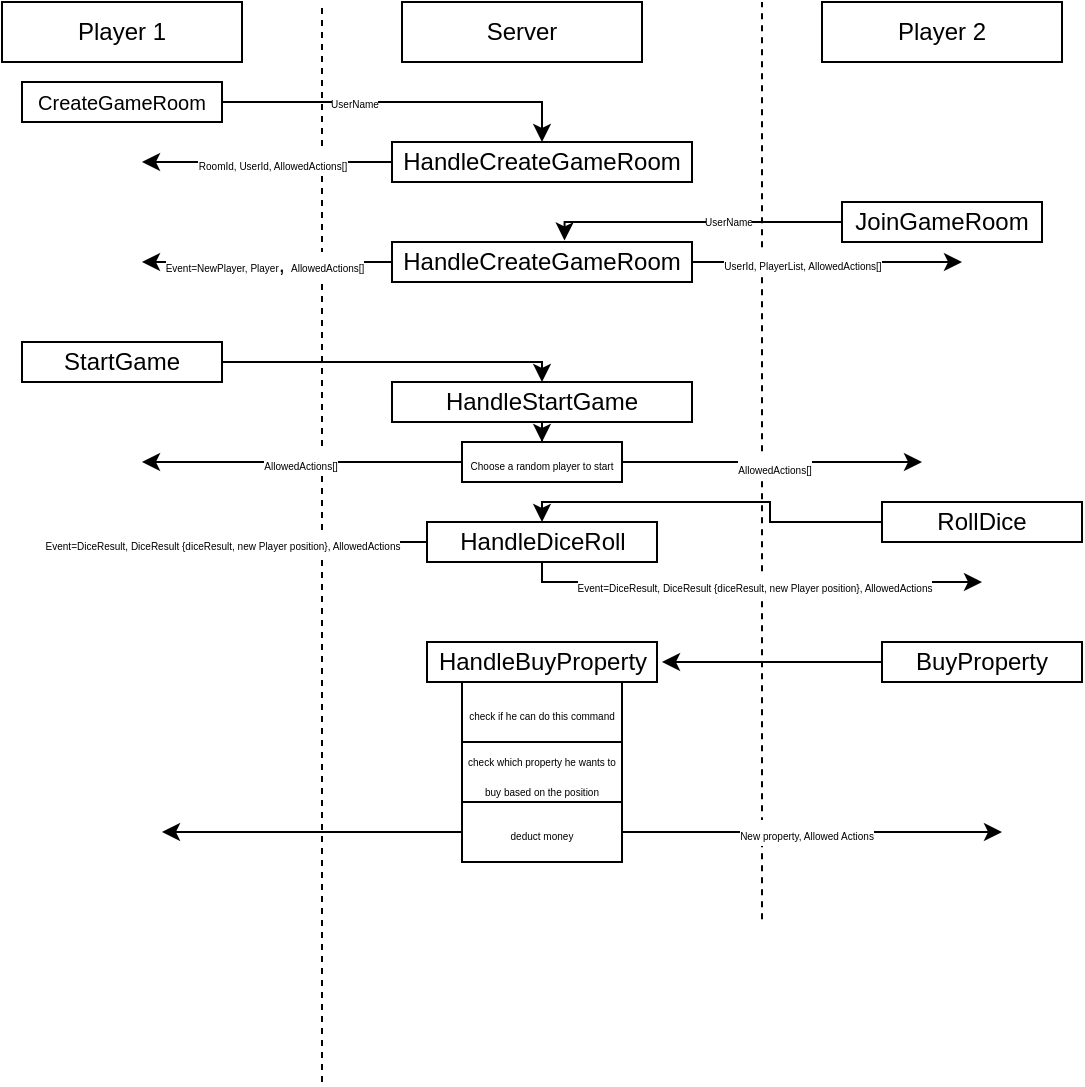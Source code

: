 <mxfile version="26.0.12">
  <diagram name="Page-1" id="1JltymOU_94CAYNyti2q">
    <mxGraphModel dx="1076" dy="583" grid="1" gridSize="10" guides="1" tooltips="1" connect="1" arrows="1" fold="1" page="1" pageScale="1" pageWidth="827" pageHeight="1169" math="0" shadow="0">
      <root>
        <mxCell id="0" />
        <mxCell id="1" parent="0" />
        <mxCell id="a0pdIB2whQw5H2ZO3lu2-11" value="Player 1" style="rounded=0;whiteSpace=wrap;html=1;" vertex="1" parent="1">
          <mxGeometry x="60" y="110" width="120" height="30" as="geometry" />
        </mxCell>
        <mxCell id="a0pdIB2whQw5H2ZO3lu2-12" value="" style="endArrow=none;dashed=1;html=1;rounded=0;" edge="1" parent="1">
          <mxGeometry width="50" height="50" relative="1" as="geometry">
            <mxPoint x="220" y="650" as="sourcePoint" />
            <mxPoint x="220" y="110" as="targetPoint" />
          </mxGeometry>
        </mxCell>
        <mxCell id="a0pdIB2whQw5H2ZO3lu2-19" style="edgeStyle=orthogonalEdgeStyle;rounded=0;orthogonalLoop=1;jettySize=auto;html=1;" edge="1" parent="1" source="a0pdIB2whQw5H2ZO3lu2-13">
          <mxGeometry relative="1" as="geometry">
            <mxPoint x="130" y="190" as="targetPoint" />
            <Array as="points">
              <mxPoint x="160" y="190" />
              <mxPoint x="160" y="190" />
            </Array>
          </mxGeometry>
        </mxCell>
        <mxCell id="a0pdIB2whQw5H2ZO3lu2-21" value="&lt;font style=&quot;font-size: 5px;&quot;&gt;RoomId, UserId, AllowedActions[]&lt;/font&gt;" style="edgeLabel;html=1;align=center;verticalAlign=middle;resizable=0;points=[];" vertex="1" connectable="0" parent="a0pdIB2whQw5H2ZO3lu2-19">
          <mxGeometry x="0.025" relative="1" as="geometry">
            <mxPoint x="4" as="offset" />
          </mxGeometry>
        </mxCell>
        <mxCell id="a0pdIB2whQw5H2ZO3lu2-13" value="HandleCreateGameRoom" style="rounded=0;whiteSpace=wrap;html=1;" vertex="1" parent="1">
          <mxGeometry x="255" y="180" width="150" height="20" as="geometry" />
        </mxCell>
        <mxCell id="a0pdIB2whQw5H2ZO3lu2-14" value="Server" style="rounded=0;whiteSpace=wrap;html=1;" vertex="1" parent="1">
          <mxGeometry x="260" y="110" width="120" height="30" as="geometry" />
        </mxCell>
        <mxCell id="a0pdIB2whQw5H2ZO3lu2-15" value="Player 2" style="rounded=0;whiteSpace=wrap;html=1;" vertex="1" parent="1">
          <mxGeometry x="470" y="110" width="120" height="30" as="geometry" />
        </mxCell>
        <mxCell id="a0pdIB2whQw5H2ZO3lu2-16" value="" style="endArrow=none;dashed=1;html=1;rounded=0;" edge="1" parent="1">
          <mxGeometry width="50" height="50" relative="1" as="geometry">
            <mxPoint x="440" y="568.571" as="sourcePoint" />
            <mxPoint x="440" y="110" as="targetPoint" />
          </mxGeometry>
        </mxCell>
        <mxCell id="a0pdIB2whQw5H2ZO3lu2-18" style="edgeStyle=orthogonalEdgeStyle;rounded=0;orthogonalLoop=1;jettySize=auto;html=1;entryX=0.5;entryY=0;entryDx=0;entryDy=0;" edge="1" parent="1" source="a0pdIB2whQw5H2ZO3lu2-17" target="a0pdIB2whQw5H2ZO3lu2-13">
          <mxGeometry relative="1" as="geometry" />
        </mxCell>
        <mxCell id="a0pdIB2whQw5H2ZO3lu2-44" value="&lt;font style=&quot;font-size: 5px;&quot;&gt;UserName&lt;/font&gt;" style="edgeLabel;html=1;align=center;verticalAlign=middle;resizable=0;points=[];" vertex="1" connectable="0" parent="a0pdIB2whQw5H2ZO3lu2-18">
          <mxGeometry x="-0.271" y="1" relative="1" as="geometry">
            <mxPoint as="offset" />
          </mxGeometry>
        </mxCell>
        <mxCell id="a0pdIB2whQw5H2ZO3lu2-17" value="&lt;font style=&quot;font-size: 10px;&quot;&gt;CreateGameRoom&lt;/font&gt;" style="rounded=0;whiteSpace=wrap;html=1;" vertex="1" parent="1">
          <mxGeometry x="70" y="150" width="100" height="20" as="geometry" />
        </mxCell>
        <mxCell id="a0pdIB2whQw5H2ZO3lu2-20" value="JoinGameRoom" style="rounded=0;whiteSpace=wrap;html=1;" vertex="1" parent="1">
          <mxGeometry x="480" y="210" width="100" height="20" as="geometry" />
        </mxCell>
        <mxCell id="a0pdIB2whQw5H2ZO3lu2-26" style="edgeStyle=orthogonalEdgeStyle;rounded=0;orthogonalLoop=1;jettySize=auto;html=1;" edge="1" parent="1" source="a0pdIB2whQw5H2ZO3lu2-23">
          <mxGeometry relative="1" as="geometry">
            <mxPoint x="540" y="240" as="targetPoint" />
          </mxGeometry>
        </mxCell>
        <mxCell id="a0pdIB2whQw5H2ZO3lu2-28" value="&lt;font style=&quot;font-size: 5px;&quot;&gt;UserId, PlayerList, AllowedActions[]&lt;/font&gt;" style="edgeLabel;html=1;align=center;verticalAlign=middle;resizable=0;points=[];" vertex="1" connectable="0" parent="a0pdIB2whQw5H2ZO3lu2-26">
          <mxGeometry x="-0.308" y="2" relative="1" as="geometry">
            <mxPoint x="8" y="2" as="offset" />
          </mxGeometry>
        </mxCell>
        <mxCell id="a0pdIB2whQw5H2ZO3lu2-29" style="edgeStyle=orthogonalEdgeStyle;rounded=0;orthogonalLoop=1;jettySize=auto;html=1;" edge="1" parent="1" source="a0pdIB2whQw5H2ZO3lu2-23">
          <mxGeometry relative="1" as="geometry">
            <mxPoint x="130" y="240" as="targetPoint" />
          </mxGeometry>
        </mxCell>
        <mxCell id="a0pdIB2whQw5H2ZO3lu2-31" value="&lt;font style=&quot;font-size: 5px;&quot;&gt;Event=NewPlayer, Player&lt;/font&gt;, &lt;font style=&quot;font-size: 5px;&quot;&gt;AllowedActions[]&lt;/font&gt;" style="edgeLabel;html=1;align=center;verticalAlign=middle;resizable=0;points=[];" vertex="1" connectable="0" parent="a0pdIB2whQw5H2ZO3lu2-29">
          <mxGeometry x="0.025" y="-1" relative="1" as="geometry">
            <mxPoint y="1" as="offset" />
          </mxGeometry>
        </mxCell>
        <mxCell id="a0pdIB2whQw5H2ZO3lu2-23" value="HandleCreateGameRoom" style="rounded=0;whiteSpace=wrap;html=1;" vertex="1" parent="1">
          <mxGeometry x="255" y="230" width="150" height="20" as="geometry" />
        </mxCell>
        <mxCell id="a0pdIB2whQw5H2ZO3lu2-27" style="edgeStyle=orthogonalEdgeStyle;rounded=0;orthogonalLoop=1;jettySize=auto;html=1;entryX=0.575;entryY=-0.039;entryDx=0;entryDy=0;entryPerimeter=0;" edge="1" parent="1" source="a0pdIB2whQw5H2ZO3lu2-20" target="a0pdIB2whQw5H2ZO3lu2-23">
          <mxGeometry relative="1" as="geometry">
            <Array as="points">
              <mxPoint x="341" y="220" />
            </Array>
          </mxGeometry>
        </mxCell>
        <mxCell id="a0pdIB2whQw5H2ZO3lu2-45" value="&lt;font style=&quot;font-size: 5px;&quot;&gt;UserName&lt;/font&gt;" style="edgeLabel;html=1;align=center;verticalAlign=middle;resizable=0;points=[];" vertex="1" connectable="0" parent="a0pdIB2whQw5H2ZO3lu2-27">
          <mxGeometry x="-0.226" y="-2" relative="1" as="geometry">
            <mxPoint as="offset" />
          </mxGeometry>
        </mxCell>
        <mxCell id="a0pdIB2whQw5H2ZO3lu2-35" style="edgeStyle=orthogonalEdgeStyle;rounded=0;orthogonalLoop=1;jettySize=auto;html=1;entryX=0.5;entryY=0;entryDx=0;entryDy=0;" edge="1" parent="1" source="a0pdIB2whQw5H2ZO3lu2-32" target="a0pdIB2whQw5H2ZO3lu2-36">
          <mxGeometry relative="1" as="geometry">
            <mxPoint x="310" y="290" as="targetPoint" />
            <Array as="points">
              <mxPoint x="330" y="290" />
            </Array>
          </mxGeometry>
        </mxCell>
        <mxCell id="a0pdIB2whQw5H2ZO3lu2-32" value="StartGame" style="rounded=0;whiteSpace=wrap;html=1;" vertex="1" parent="1">
          <mxGeometry x="70" y="280" width="100" height="20" as="geometry" />
        </mxCell>
        <mxCell id="a0pdIB2whQw5H2ZO3lu2-38" value="" style="edgeStyle=orthogonalEdgeStyle;rounded=0;orthogonalLoop=1;jettySize=auto;html=1;" edge="1" parent="1" source="a0pdIB2whQw5H2ZO3lu2-36" target="a0pdIB2whQw5H2ZO3lu2-37">
          <mxGeometry relative="1" as="geometry" />
        </mxCell>
        <mxCell id="a0pdIB2whQw5H2ZO3lu2-36" value="HandleStartGame" style="rounded=0;whiteSpace=wrap;html=1;" vertex="1" parent="1">
          <mxGeometry x="255" y="300" width="150" height="20" as="geometry" />
        </mxCell>
        <mxCell id="a0pdIB2whQw5H2ZO3lu2-39" style="edgeStyle=orthogonalEdgeStyle;rounded=0;orthogonalLoop=1;jettySize=auto;html=1;" edge="1" parent="1" source="a0pdIB2whQw5H2ZO3lu2-37">
          <mxGeometry relative="1" as="geometry">
            <mxPoint x="130" y="340" as="targetPoint" />
          </mxGeometry>
        </mxCell>
        <mxCell id="a0pdIB2whQw5H2ZO3lu2-40" value="&lt;font style=&quot;font-size: 5px;&quot;&gt;AllowedActions[]&lt;/font&gt;" style="edgeLabel;html=1;align=center;verticalAlign=middle;resizable=0;points=[];" vertex="1" connectable="0" parent="a0pdIB2whQw5H2ZO3lu2-39">
          <mxGeometry x="0.018" y="-1" relative="1" as="geometry">
            <mxPoint as="offset" />
          </mxGeometry>
        </mxCell>
        <mxCell id="a0pdIB2whQw5H2ZO3lu2-37" value="&lt;font style=&quot;font-size: 5px;&quot;&gt;Choose a random player to start&lt;/font&gt;" style="rounded=0;whiteSpace=wrap;html=1;" vertex="1" parent="1">
          <mxGeometry x="290" y="330" width="80" height="20" as="geometry" />
        </mxCell>
        <mxCell id="a0pdIB2whQw5H2ZO3lu2-41" style="edgeStyle=orthogonalEdgeStyle;rounded=0;orthogonalLoop=1;jettySize=auto;html=1;exitX=1;exitY=0.5;exitDx=0;exitDy=0;" edge="1" parent="1" source="a0pdIB2whQw5H2ZO3lu2-37">
          <mxGeometry relative="1" as="geometry">
            <mxPoint x="520" y="340" as="targetPoint" />
            <mxPoint x="600" y="350" as="sourcePoint" />
          </mxGeometry>
        </mxCell>
        <mxCell id="a0pdIB2whQw5H2ZO3lu2-42" value="&lt;font style=&quot;font-size: 5px;&quot;&gt;AllowedActions[]&lt;/font&gt;" style="edgeLabel;html=1;align=center;verticalAlign=middle;resizable=0;points=[];" vertex="1" connectable="0" parent="a0pdIB2whQw5H2ZO3lu2-41">
          <mxGeometry x="0.018" y="-1" relative="1" as="geometry">
            <mxPoint as="offset" />
          </mxGeometry>
        </mxCell>
        <mxCell id="a0pdIB2whQw5H2ZO3lu2-46" style="edgeStyle=orthogonalEdgeStyle;rounded=0;orthogonalLoop=1;jettySize=auto;html=1;entryX=0.5;entryY=0;entryDx=0;entryDy=0;" edge="1" parent="1" source="a0pdIB2whQw5H2ZO3lu2-43" target="a0pdIB2whQw5H2ZO3lu2-47">
          <mxGeometry relative="1" as="geometry">
            <mxPoint x="400" y="380" as="targetPoint" />
            <Array as="points">
              <mxPoint x="444" y="370" />
              <mxPoint x="444" y="360" />
              <mxPoint x="330" y="360" />
            </Array>
          </mxGeometry>
        </mxCell>
        <mxCell id="a0pdIB2whQw5H2ZO3lu2-43" value="RollDice" style="rounded=0;whiteSpace=wrap;html=1;" vertex="1" parent="1">
          <mxGeometry x="500" y="360" width="100" height="20" as="geometry" />
        </mxCell>
        <mxCell id="a0pdIB2whQw5H2ZO3lu2-48" style="edgeStyle=orthogonalEdgeStyle;rounded=0;orthogonalLoop=1;jettySize=auto;html=1;" edge="1" parent="1" source="a0pdIB2whQw5H2ZO3lu2-47">
          <mxGeometry relative="1" as="geometry">
            <mxPoint x="550" y="400" as="targetPoint" />
            <Array as="points">
              <mxPoint x="330" y="400" />
            </Array>
          </mxGeometry>
        </mxCell>
        <mxCell id="a0pdIB2whQw5H2ZO3lu2-49" value="&lt;font style=&quot;font-size: 5px;&quot;&gt;Event=DiceResult, DiceResult {diceResult, new Player position}, AllowedActions&lt;/font&gt;" style="edgeLabel;html=1;align=center;verticalAlign=middle;resizable=0;points=[];" vertex="1" connectable="0" parent="a0pdIB2whQw5H2ZO3lu2-48">
          <mxGeometry x="0.007" y="-1" relative="1" as="geometry">
            <mxPoint as="offset" />
          </mxGeometry>
        </mxCell>
        <mxCell id="a0pdIB2whQw5H2ZO3lu2-56" style="edgeStyle=orthogonalEdgeStyle;rounded=0;orthogonalLoop=1;jettySize=auto;html=1;" edge="1" parent="1" source="a0pdIB2whQw5H2ZO3lu2-47">
          <mxGeometry relative="1" as="geometry">
            <mxPoint x="130" y="380" as="targetPoint" />
          </mxGeometry>
        </mxCell>
        <mxCell id="a0pdIB2whQw5H2ZO3lu2-57" value="&lt;font style=&quot;font-size: 5px;&quot;&gt;Event=DiceResult, DiceResult {diceResult, new Player position}, AllowedActions&lt;/font&gt;" style="edgeLabel;html=1;align=center;verticalAlign=middle;resizable=0;points=[];" vertex="1" connectable="0" parent="a0pdIB2whQw5H2ZO3lu2-56">
          <mxGeometry x="-0.213" y="1" relative="1" as="geometry">
            <mxPoint x="-46" y="-1" as="offset" />
          </mxGeometry>
        </mxCell>
        <mxCell id="a0pdIB2whQw5H2ZO3lu2-47" value="HandleDiceRoll" style="rounded=0;whiteSpace=wrap;html=1;" vertex="1" parent="1">
          <mxGeometry x="272.5" y="370" width="115" height="20" as="geometry" />
        </mxCell>
        <mxCell id="a0pdIB2whQw5H2ZO3lu2-51" style="edgeStyle=orthogonalEdgeStyle;rounded=0;orthogonalLoop=1;jettySize=auto;html=1;" edge="1" parent="1" source="a0pdIB2whQw5H2ZO3lu2-50">
          <mxGeometry relative="1" as="geometry">
            <mxPoint x="390" y="440" as="targetPoint" />
          </mxGeometry>
        </mxCell>
        <mxCell id="a0pdIB2whQw5H2ZO3lu2-50" value="BuyProperty" style="rounded=0;whiteSpace=wrap;html=1;" vertex="1" parent="1">
          <mxGeometry x="500" y="430" width="100" height="20" as="geometry" />
        </mxCell>
        <mxCell id="a0pdIB2whQw5H2ZO3lu2-55" value="HandleBuyProperty" style="rounded=0;whiteSpace=wrap;html=1;" vertex="1" parent="1">
          <mxGeometry x="272.5" y="430" width="115" height="20" as="geometry" />
        </mxCell>
        <mxCell id="a0pdIB2whQw5H2ZO3lu2-58" value="&lt;font style=&quot;font-size: 5px;&quot;&gt;check which property he wants to buy based on the position&lt;/font&gt;" style="rounded=0;whiteSpace=wrap;html=1;" vertex="1" parent="1">
          <mxGeometry x="290" y="480" width="80" height="30" as="geometry" />
        </mxCell>
        <mxCell id="a0pdIB2whQw5H2ZO3lu2-59" value="&lt;font style=&quot;font-size: 5px;&quot;&gt;check if he can do this command&lt;/font&gt;" style="rounded=0;whiteSpace=wrap;html=1;" vertex="1" parent="1">
          <mxGeometry x="290" y="450" width="80" height="30" as="geometry" />
        </mxCell>
        <mxCell id="a0pdIB2whQw5H2ZO3lu2-62" style="edgeStyle=orthogonalEdgeStyle;rounded=0;orthogonalLoop=1;jettySize=auto;html=1;" edge="1" parent="1" source="a0pdIB2whQw5H2ZO3lu2-61">
          <mxGeometry relative="1" as="geometry">
            <mxPoint x="140" y="525" as="targetPoint" />
          </mxGeometry>
        </mxCell>
        <mxCell id="a0pdIB2whQw5H2ZO3lu2-64" style="edgeStyle=orthogonalEdgeStyle;rounded=0;orthogonalLoop=1;jettySize=auto;html=1;" edge="1" parent="1" source="a0pdIB2whQw5H2ZO3lu2-61">
          <mxGeometry relative="1" as="geometry">
            <mxPoint x="560" y="525" as="targetPoint" />
          </mxGeometry>
        </mxCell>
        <mxCell id="a0pdIB2whQw5H2ZO3lu2-65" value="&lt;font style=&quot;font-size: 5px;&quot;&gt;New property, Allowed Actions&lt;/font&gt;" style="edgeLabel;html=1;align=center;verticalAlign=middle;resizable=0;points=[];" vertex="1" connectable="0" parent="a0pdIB2whQw5H2ZO3lu2-64">
          <mxGeometry x="-0.037" relative="1" as="geometry">
            <mxPoint as="offset" />
          </mxGeometry>
        </mxCell>
        <mxCell id="a0pdIB2whQw5H2ZO3lu2-61" value="&lt;font style=&quot;font-size: 5px;&quot;&gt;deduct money&lt;/font&gt;" style="rounded=0;whiteSpace=wrap;html=1;" vertex="1" parent="1">
          <mxGeometry x="290" y="510" width="80" height="30" as="geometry" />
        </mxCell>
      </root>
    </mxGraphModel>
  </diagram>
</mxfile>
